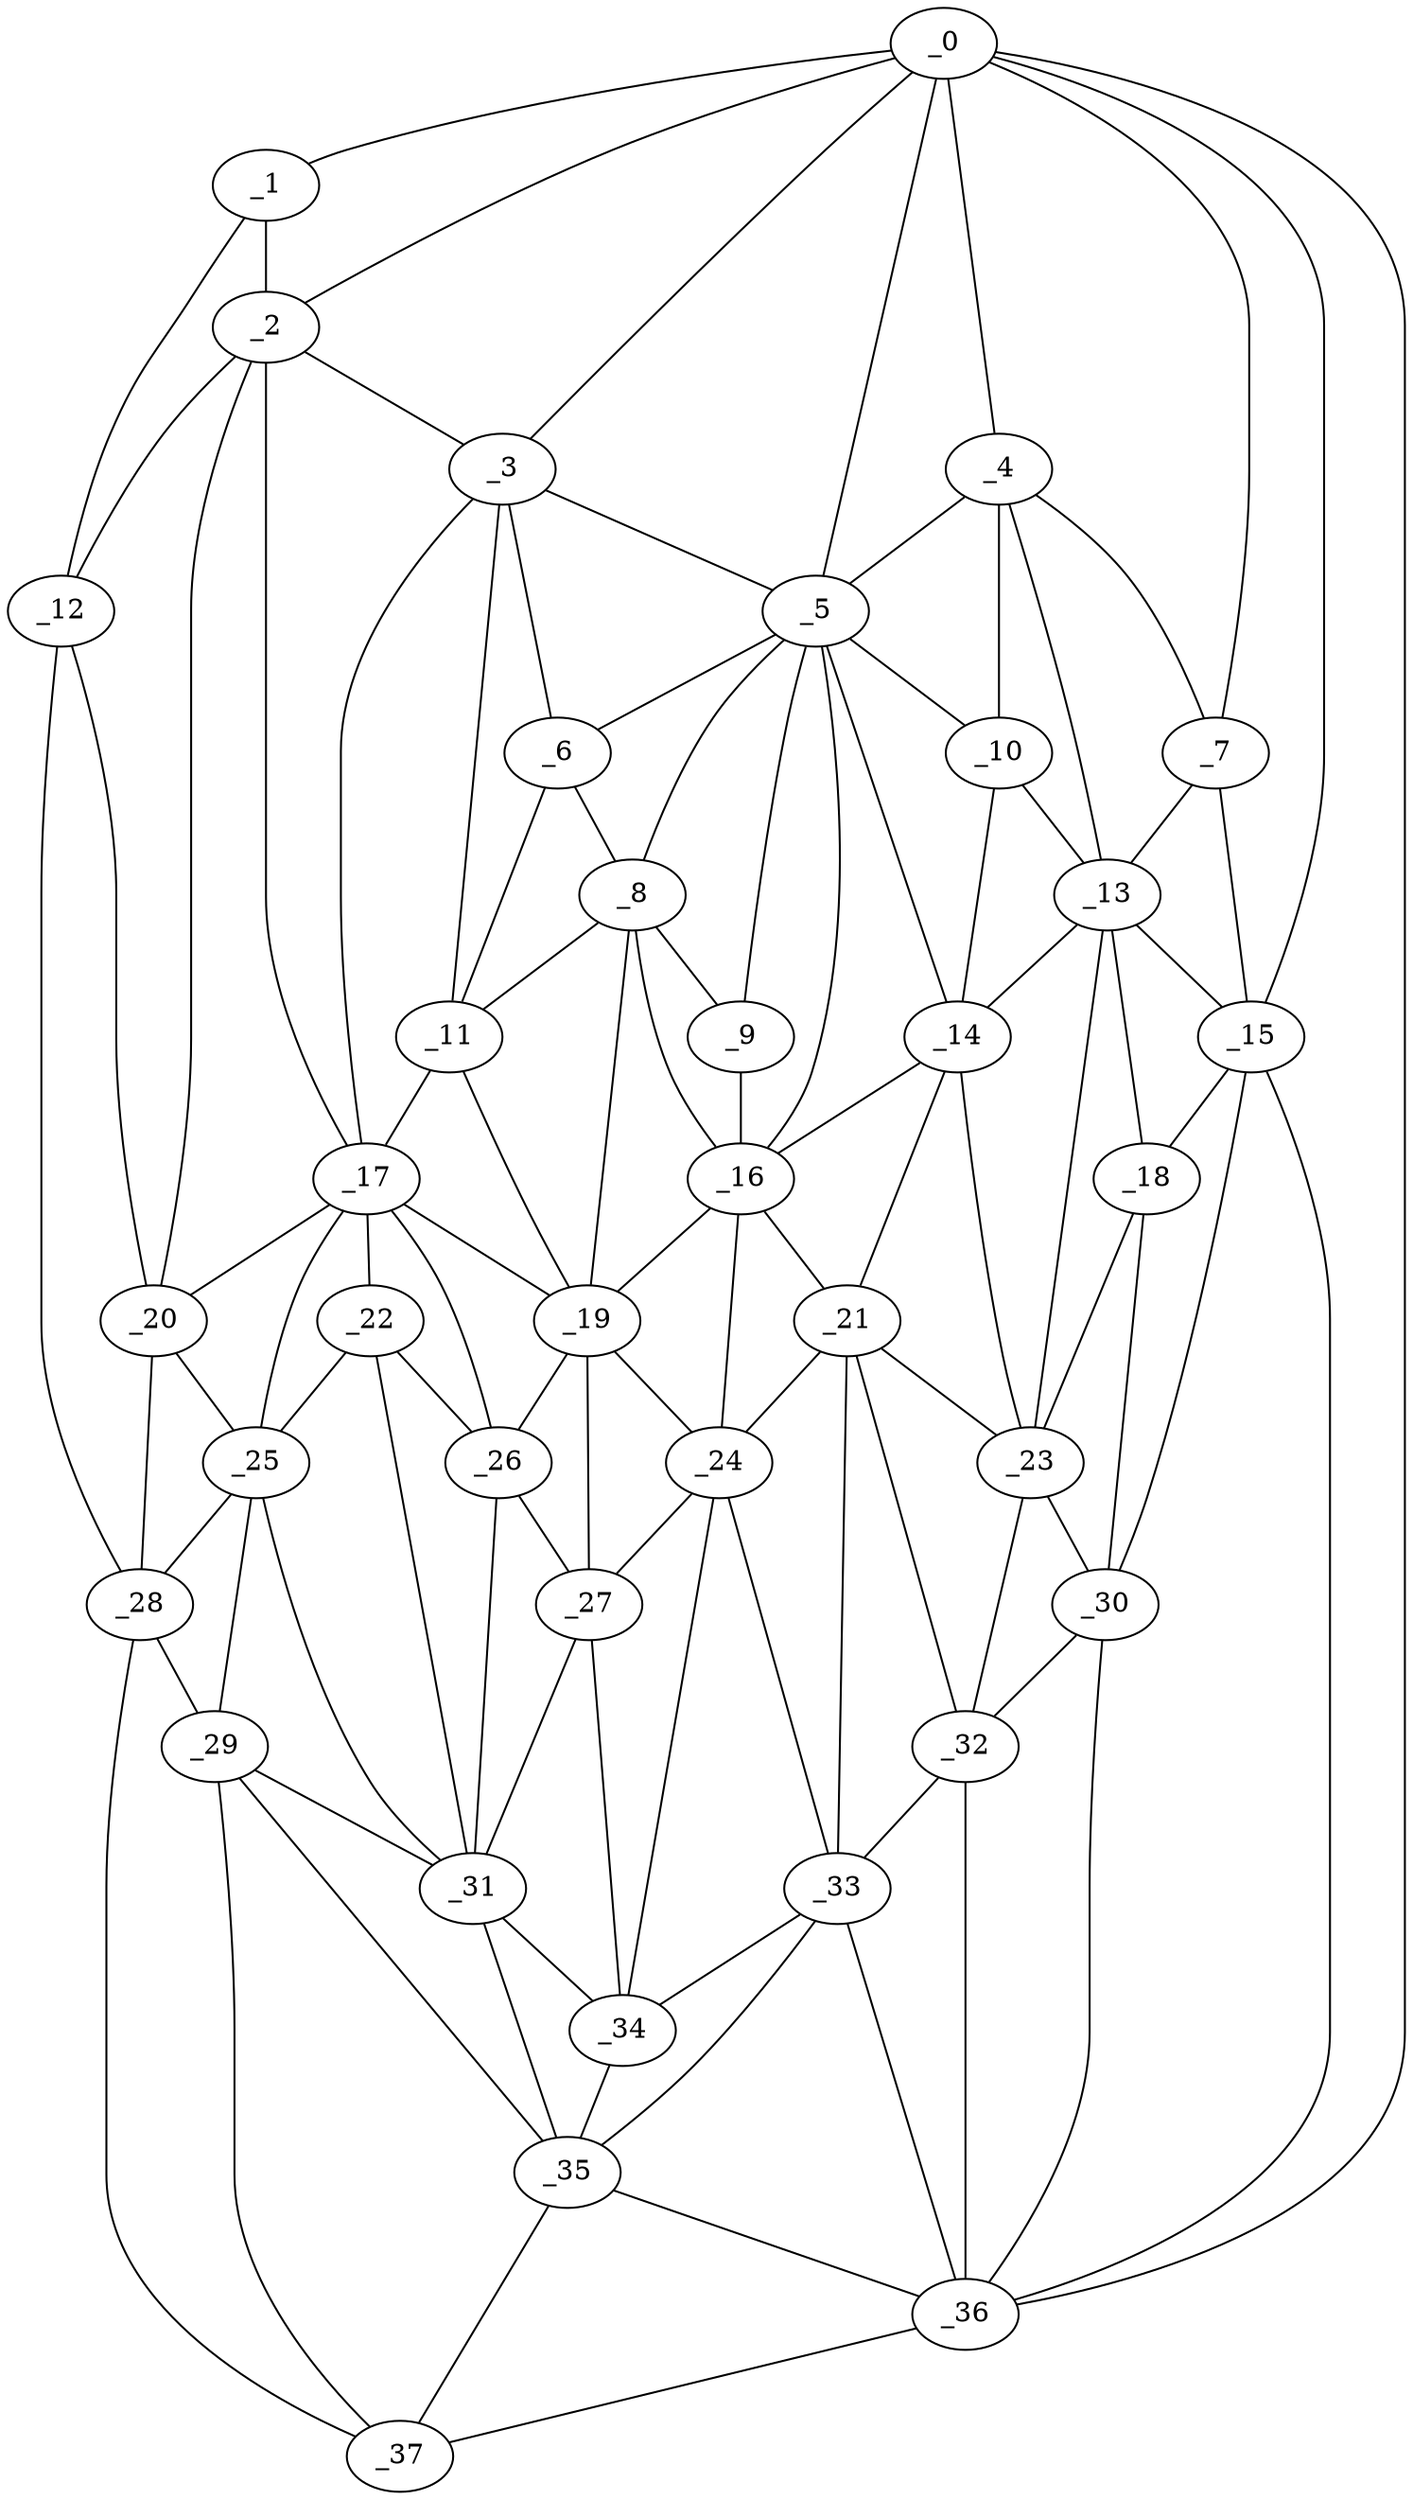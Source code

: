 graph "obj22__5.gxl" {
	_0	 [x=38,
		y=10];
	_1	 [x=40,
		y=123];
	_0 -- _1	 [valence=1];
	_2	 [x=41,
		y=107];
	_0 -- _2	 [valence=2];
	_3	 [x=42,
		y=81];
	_0 -- _3	 [valence=1];
	_4	 [x=45,
		y=30];
	_0 -- _4	 [valence=1];
	_5	 [x=45,
		y=60];
	_0 -- _5	 [valence=2];
	_7	 [x=47,
		y=25];
	_0 -- _7	 [valence=2];
	_15	 [x=59,
		y=24];
	_0 -- _15	 [valence=1];
	_36	 [x=94,
		y=10];
	_0 -- _36	 [valence=1];
	_1 -- _2	 [valence=2];
	_12	 [x=54,
		y=126];
	_1 -- _12	 [valence=1];
	_2 -- _3	 [valence=1];
	_2 -- _12	 [valence=2];
	_17	 [x=60,
		y=89];
	_2 -- _17	 [valence=2];
	_20	 [x=66,
		y=111];
	_2 -- _20	 [valence=1];
	_3 -- _5	 [valence=2];
	_6	 [x=46,
		y=75];
	_3 -- _6	 [valence=1];
	_11	 [x=54,
		y=80];
	_3 -- _11	 [valence=1];
	_3 -- _17	 [valence=2];
	_4 -- _5	 [valence=2];
	_4 -- _7	 [valence=1];
	_10	 [x=52,
		y=36];
	_4 -- _10	 [valence=1];
	_13	 [x=56,
		y=31];
	_4 -- _13	 [valence=2];
	_5 -- _6	 [valence=2];
	_8	 [x=49,
		y=70];
	_5 -- _8	 [valence=2];
	_9	 [x=50,
		y=65];
	_5 -- _9	 [valence=2];
	_5 -- _10	 [valence=2];
	_14	 [x=57,
		y=43];
	_5 -- _14	 [valence=1];
	_16	 [x=59,
		y=61];
	_5 -- _16	 [valence=2];
	_6 -- _8	 [valence=2];
	_6 -- _11	 [valence=1];
	_7 -- _13	 [valence=2];
	_7 -- _15	 [valence=1];
	_8 -- _9	 [valence=2];
	_8 -- _11	 [valence=2];
	_8 -- _16	 [valence=2];
	_19	 [x=64,
		y=75];
	_8 -- _19	 [valence=2];
	_9 -- _16	 [valence=1];
	_10 -- _13	 [valence=1];
	_10 -- _14	 [valence=2];
	_11 -- _17	 [valence=2];
	_11 -- _19	 [valence=1];
	_12 -- _20	 [valence=1];
	_28	 [x=75,
		y=125];
	_12 -- _28	 [valence=1];
	_13 -- _14	 [valence=2];
	_13 -- _15	 [valence=2];
	_18	 [x=62,
		y=25];
	_13 -- _18	 [valence=2];
	_23	 [x=71,
		y=32];
	_13 -- _23	 [valence=2];
	_14 -- _16	 [valence=1];
	_21	 [x=68,
		y=60];
	_14 -- _21	 [valence=2];
	_14 -- _23	 [valence=2];
	_15 -- _18	 [valence=1];
	_30	 [x=79,
		y=23];
	_15 -- _30	 [valence=2];
	_15 -- _36	 [valence=1];
	_16 -- _19	 [valence=1];
	_16 -- _21	 [valence=2];
	_24	 [x=71,
		y=66];
	_16 -- _24	 [valence=2];
	_17 -- _19	 [valence=1];
	_17 -- _20	 [valence=2];
	_22	 [x=70,
		y=90];
	_17 -- _22	 [valence=2];
	_25	 [x=71,
		y=108];
	_17 -- _25	 [valence=1];
	_26	 [x=73,
		y=83];
	_17 -- _26	 [valence=2];
	_18 -- _23	 [valence=2];
	_18 -- _30	 [valence=1];
	_19 -- _24	 [valence=2];
	_19 -- _26	 [valence=2];
	_27	 [x=75,
		y=77];
	_19 -- _27	 [valence=2];
	_20 -- _25	 [valence=1];
	_20 -- _28	 [valence=2];
	_21 -- _23	 [valence=1];
	_21 -- _24	 [valence=2];
	_32	 [x=80,
		y=34];
	_21 -- _32	 [valence=1];
	_33	 [x=80,
		y=60];
	_21 -- _33	 [valence=2];
	_22 -- _25	 [valence=2];
	_22 -- _26	 [valence=2];
	_31	 [x=79,
		y=89];
	_22 -- _31	 [valence=2];
	_23 -- _30	 [valence=1];
	_23 -- _32	 [valence=2];
	_24 -- _27	 [valence=1];
	_24 -- _33	 [valence=1];
	_34	 [x=81,
		y=75];
	_24 -- _34	 [valence=2];
	_25 -- _28	 [valence=2];
	_29	 [x=78,
		y=109];
	_25 -- _29	 [valence=1];
	_25 -- _31	 [valence=1];
	_26 -- _27	 [valence=2];
	_26 -- _31	 [valence=1];
	_27 -- _31	 [valence=2];
	_27 -- _34	 [valence=2];
	_28 -- _29	 [valence=2];
	_37	 [x=95,
		y=122];
	_28 -- _37	 [valence=1];
	_29 -- _31	 [valence=2];
	_35	 [x=89,
		y=102];
	_29 -- _35	 [valence=2];
	_29 -- _37	 [valence=2];
	_30 -- _32	 [valence=2];
	_30 -- _36	 [valence=1];
	_31 -- _34	 [valence=2];
	_31 -- _35	 [valence=1];
	_32 -- _33	 [valence=2];
	_32 -- _36	 [valence=2];
	_33 -- _34	 [valence=1];
	_33 -- _35	 [valence=2];
	_33 -- _36	 [valence=2];
	_34 -- _35	 [valence=2];
	_35 -- _36	 [valence=2];
	_35 -- _37	 [valence=1];
	_36 -- _37	 [valence=1];
}
